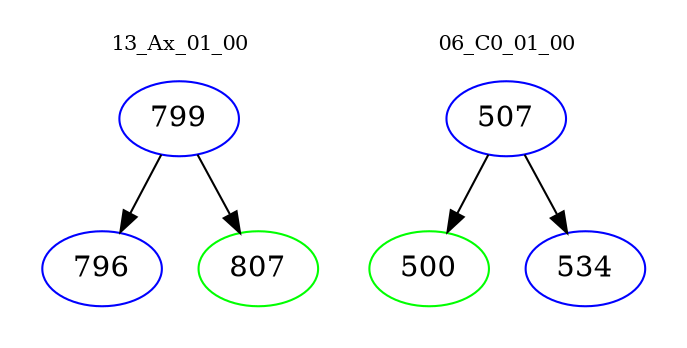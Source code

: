 digraph{
subgraph cluster_0 {
color = white
label = "13_Ax_01_00";
fontsize=10;
T0_799 [label="799", color="blue"]
T0_799 -> T0_796 [color="black"]
T0_796 [label="796", color="blue"]
T0_799 -> T0_807 [color="black"]
T0_807 [label="807", color="green"]
}
subgraph cluster_1 {
color = white
label = "06_C0_01_00";
fontsize=10;
T1_507 [label="507", color="blue"]
T1_507 -> T1_500 [color="black"]
T1_500 [label="500", color="green"]
T1_507 -> T1_534 [color="black"]
T1_534 [label="534", color="blue"]
}
}
